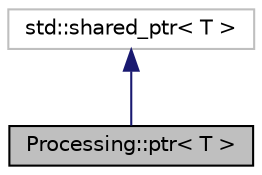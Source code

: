 digraph "Processing::ptr&lt; T &gt;"
{
 // LATEX_PDF_SIZE
  edge [fontname="Helvetica",fontsize="10",labelfontname="Helvetica",labelfontsize="10"];
  node [fontname="Helvetica",fontsize="10",shape=record];
  Node1 [label="Processing::ptr\< T \>",height=0.2,width=0.4,color="black", fillcolor="grey75", style="filled", fontcolor="black",tooltip="The template class ptr<> Proxy for standard shared_ptr but mimic Processing/JAVA \"object references\" ..."];
  Node2 -> Node1 [dir="back",color="midnightblue",fontsize="10",style="solid",fontname="Helvetica"];
  Node2 [label="std::shared_ptr\< T \>",height=0.2,width=0.4,color="grey75", fillcolor="white", style="filled",tooltip=" "];
}
